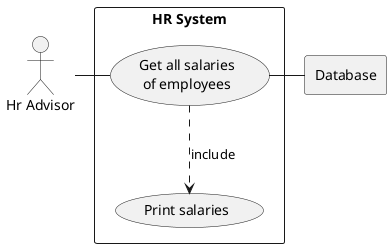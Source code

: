 ******************
Use-Case 1 Diagram
******************

@startuml

actor HR as "Hr Advisor"

rectangle Database

rectangle "HR System" {
    usecase UC4 as "Get all salaries
    of employees"

    usecase UCa as "Print salaries"

    HR - UC4
    UC4 ..> UCa : include
    UC4 - Database
}

@enduml

******************
Use-Case 2 Diagram
******************

@startuml

actor HR as "Hr Advisor"

rectangle Database

rectangle "HR System" {
    usecase UC4 as "Get salaries
    of employees in specific
    department"

    usecase UCa as "Print salaries"

    HR - UC4
    UC4 ..> UCa : include
    UC4 - Database
}

@enduml

******************
Use-Case 5 Diagram
******************


@startuml

actor DM as "Department Manager"

rectangle Database

rectangle "HR System" {
    usecase UC4 as "Get salaries
    of employees in specific
    department"

    usecase UCa as "Print salaries"

    Department_Manager - UC4
    UC4 ..> UCa : include
    UC4 - Database
}

@enduml

******************
Use-Case 4 Diagram
******************

@startuml

actor HR as "HR Advisor"

rectangle Database

rectangle "HR System" {
    usecase UC4 as "Get salaries
    by role"

    usecase UCa as "Print salaries"

    HR - UC4
    UC4 ..> UCa : include
    UC4 - Database
}

@enduml

******************
Use-Case 5 Diagram
******************

@startuml

actor HR as "HR Advisor"

rectangle Database

Rectangle "HR System" {
    usecase UC4 as "Gain access to
    employee database"

    usecase UCa as "Add employee to
    database"

    HR - UC4
    UC4 ..> UCa : include
    UC4 - Database
    UCa - Database
}

@enduml

******************
Use-Case 6 Diagram
******************

@startuml

actor HR as "HR Advisor"

rectangle Database

Rectangle "HR System" {
    usecase UC4 as "Get employee
    details"

    usecase UCa as "use information
    to support promotions"

    HR - UC4
    UC4 ..> UCa : include
    UC4 - Database
}

@enduml

******************
Use-Case 7 Diagram
******************

@startuml

actor HR as "HR Advisor"

rectangle Database
rectangle Database2

Rectangle "HR System" {
    usecase UC4 as "Get employee
    details"

    usecase UCa as "update employee
    details"

    HR - UC4
    UC4 ..> UCa : include
    UC4 - Database
    UCa - Database2
}

@enduml

******************
Use-case 8 Diagram
******************

@startuml

actor HR as "HR Advisor"

rectangle Database
rectangle Database2

Rectangle "HR System" {
    usecase UC4 as "Get employee
    details"

    usecase UCa as "delete employee
    details"

    HR - UC4
    UC4 ..> UCa : include
    UC4 - Database
        UCa - Database2
}

@enduml